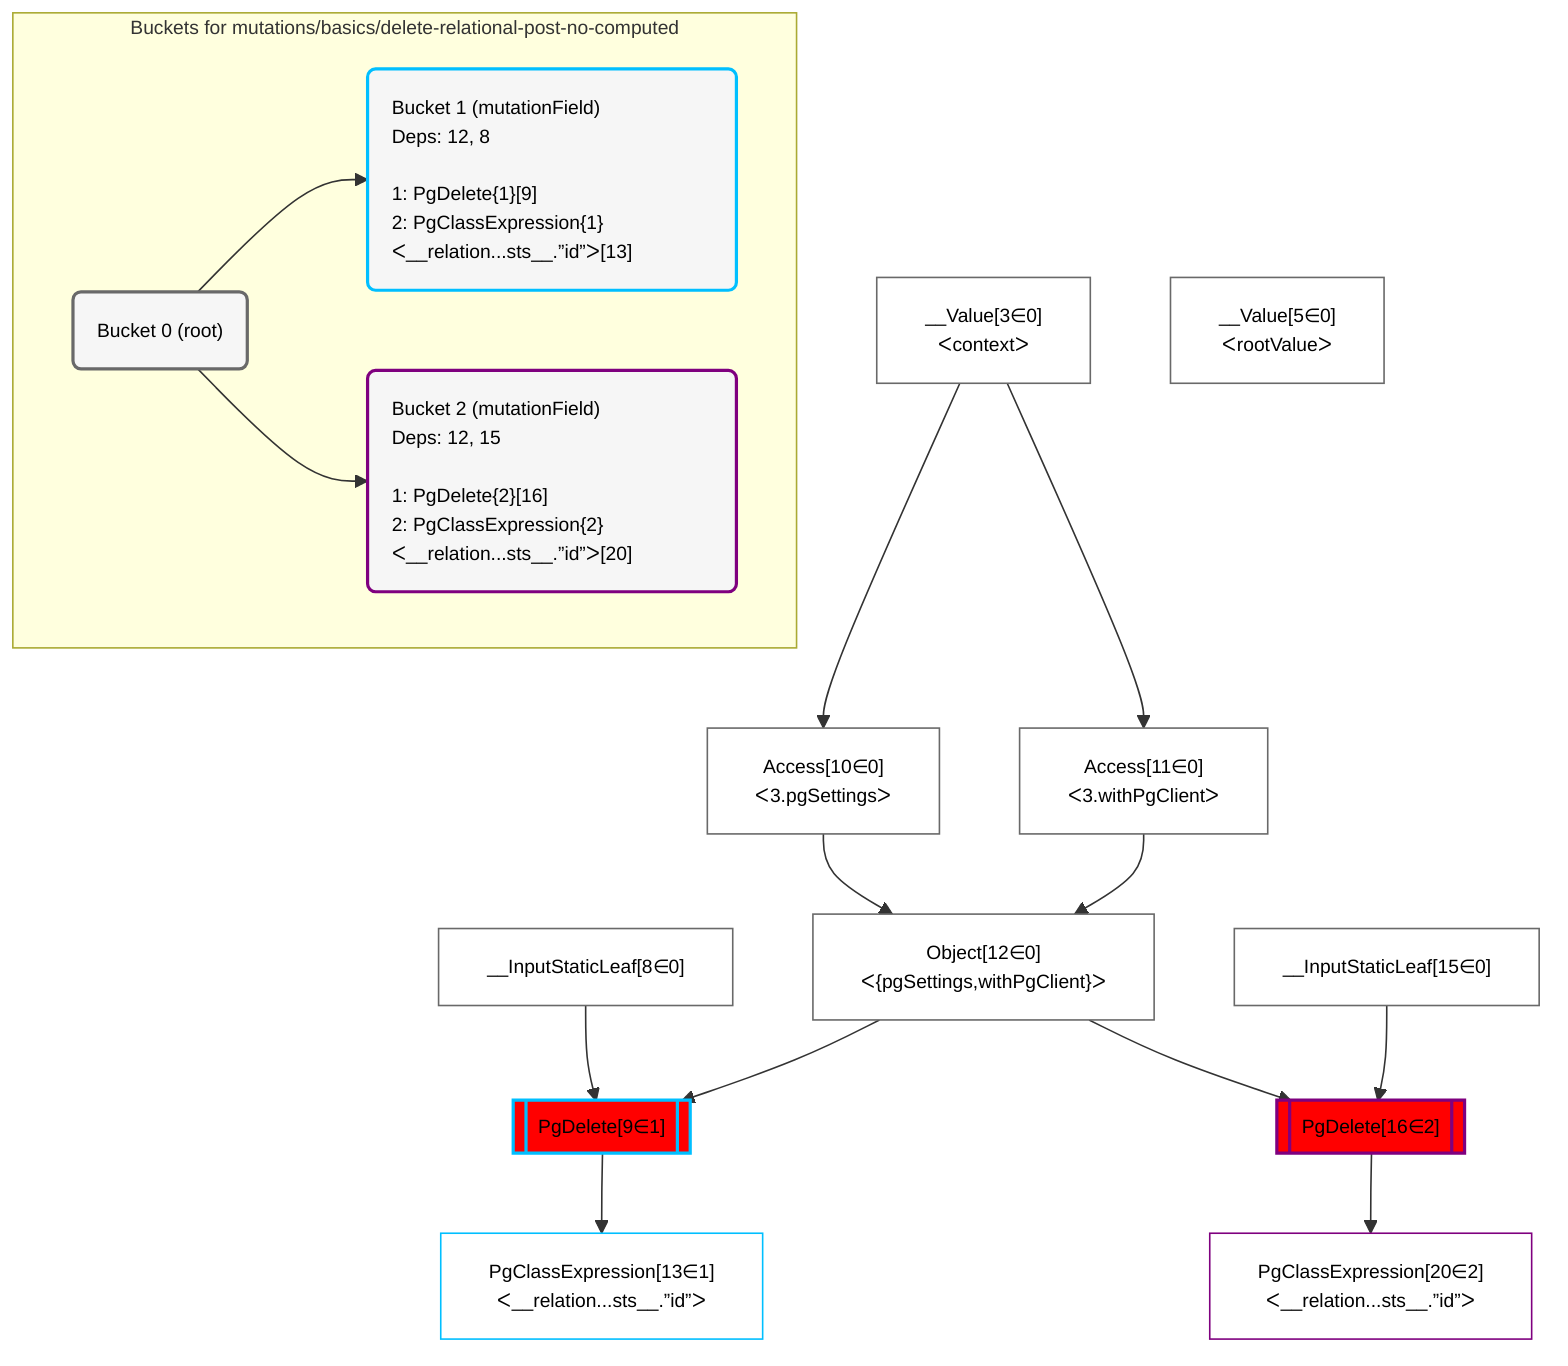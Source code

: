 %%{init: {'themeVariables': { 'fontSize': '12px'}}}%%
graph TD
    classDef path fill:#eee,stroke:#000,color:#000
    classDef plan fill:#fff,stroke-width:1px,color:#000
    classDef itemplan fill:#fff,stroke-width:2px,color:#000
    classDef sideeffectplan fill:#f00,stroke-width:2px,color:#000
    classDef bucket fill:#f6f6f6,color:#000,stroke-width:2px,text-align:left


    %% define steps
    __Value3["__Value[3∈0]<br />ᐸcontextᐳ"]:::plan
    __Value5["__Value[5∈0]<br />ᐸrootValueᐳ"]:::plan
    __InputStaticLeaf8["__InputStaticLeaf[8∈0]"]:::plan
    Access10["Access[10∈0]<br />ᐸ3.pgSettingsᐳ"]:::plan
    Access11["Access[11∈0]<br />ᐸ3.withPgClientᐳ"]:::plan
    Object12["Object[12∈0]<br />ᐸ{pgSettings,withPgClient}ᐳ"]:::plan
    PgDelete9[["PgDelete[9∈1]"]]:::sideeffectplan
    PgClassExpression13["PgClassExpression[13∈1]<br />ᐸ__relation...sts__.”id”ᐳ"]:::plan
    __InputStaticLeaf15["__InputStaticLeaf[15∈0]"]:::plan
    PgDelete16[["PgDelete[16∈2]"]]:::sideeffectplan
    PgClassExpression20["PgClassExpression[20∈2]<br />ᐸ__relation...sts__.”id”ᐳ"]:::plan

    %% plan dependencies
    __Value3 --> Access10
    __Value3 --> Access11
    Access10 & Access11 --> Object12
    Object12 & __InputStaticLeaf8 --> PgDelete9
    PgDelete9 --> PgClassExpression13
    Object12 & __InputStaticLeaf15 --> PgDelete16
    PgDelete16 --> PgClassExpression20

    subgraph "Buckets for mutations/basics/delete-relational-post-no-computed"
    Bucket0("Bucket 0 (root)"):::bucket
    classDef bucket0 stroke:#696969
    class Bucket0,__Value3,__Value5,__InputStaticLeaf8,Access10,Access11,Object12,__InputStaticLeaf15 bucket0
    Bucket1("Bucket 1 (mutationField)<br />Deps: 12, 8<br /><br />1: PgDelete{1}[9]<br />2: PgClassExpression{1}ᐸ__relation...sts__.”id”ᐳ[13]"):::bucket
    classDef bucket1 stroke:#00bfff
    class Bucket1,PgDelete9,PgClassExpression13 bucket1
    Bucket2("Bucket 2 (mutationField)<br />Deps: 12, 15<br /><br />1: PgDelete{2}[16]<br />2: PgClassExpression{2}ᐸ__relation...sts__.”id”ᐳ[20]"):::bucket
    classDef bucket2 stroke:#7f007f
    class Bucket2,PgDelete16,PgClassExpression20 bucket2
    Bucket0 --> Bucket1 & Bucket2
    end